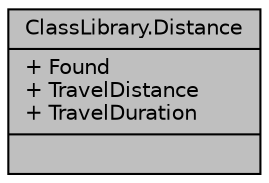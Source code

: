 digraph "ClassLibrary.Distance"
{
 // INTERACTIVE_SVG=YES
 // LATEX_PDF_SIZE
  edge [fontname="Helvetica",fontsize="10",labelfontname="Helvetica",labelfontsize="10"];
  node [fontname="Helvetica",fontsize="10",shape=record];
  Node1 [label="{ClassLibrary.Distance\n|+ Found\l+ TravelDistance\l+ TravelDuration\l|}",height=0.2,width=0.4,color="black", fillcolor="grey75", style="filled", fontcolor="black",tooltip="Representa la distancia entre las coordenas o las direcciones de origen y destino retornada en los mé..."];
}
